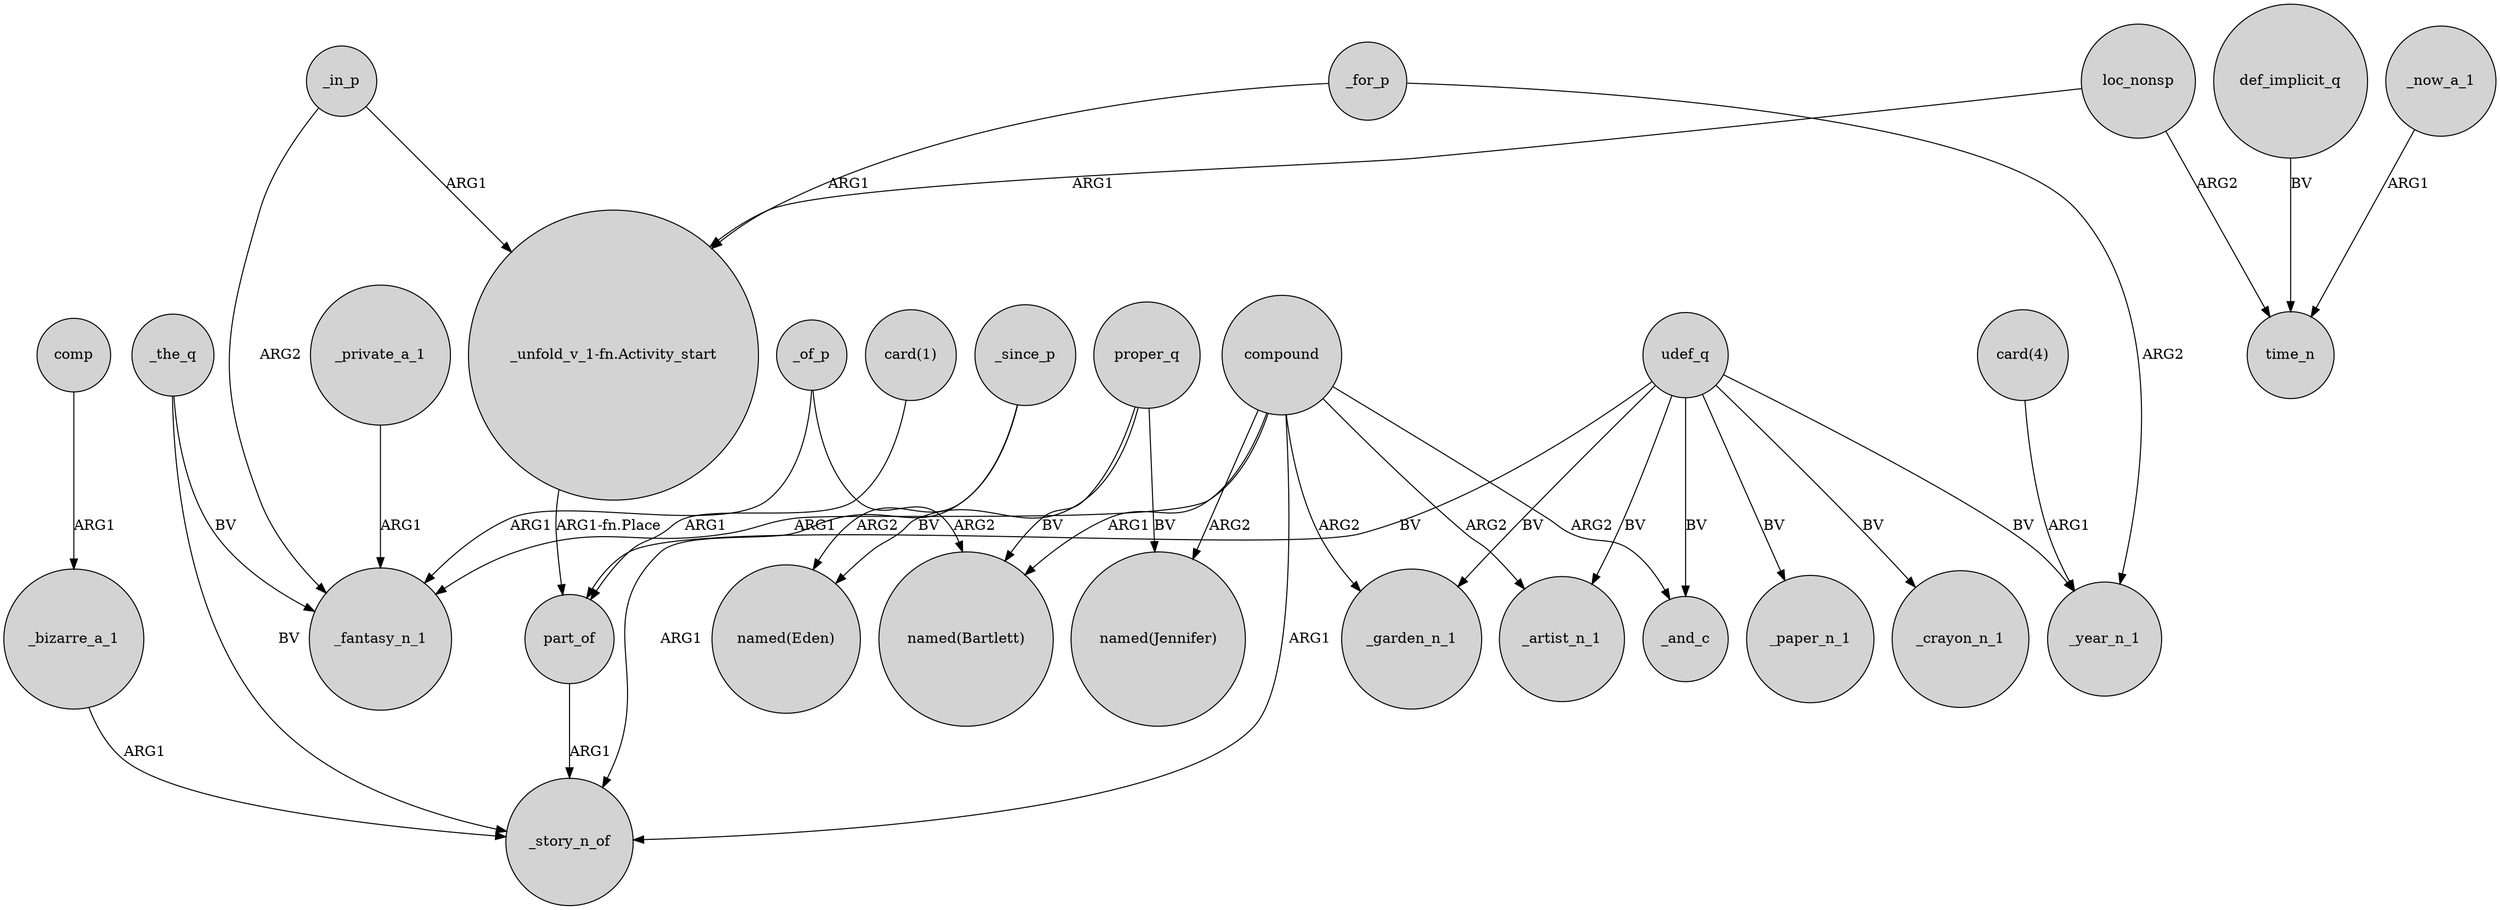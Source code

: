 digraph {
	node [shape=circle style=filled]
	loc_nonsp -> "_unfold_v_1-fn.Activity_start" [label=ARG1]
	_bizarre_a_1 -> _story_n_of [label=ARG1]
	_the_q -> _story_n_of [label=BV]
	compound -> _fantasy_n_1 [label=ARG1]
	udef_q -> part_of [label=BV]
	udef_q -> _paper_n_1 [label=BV]
	compound -> "named(Bartlett)" [label=ARG1]
	_in_p -> "_unfold_v_1-fn.Activity_start" [label=ARG1]
	udef_q -> _artist_n_1 [label=BV]
	"card(4)" -> _year_n_1 [label=ARG1]
	udef_q -> _and_c [label=BV]
	_of_p -> _fantasy_n_1 [label=ARG1]
	proper_q -> "named(Bartlett)" [label=BV]
	_since_p -> _story_n_of [label=ARG1]
	compound -> _and_c [label=ARG2]
	_now_a_1 -> time_n [label=ARG1]
	"card(1)" -> part_of [label=ARG1]
	_since_p -> "named(Eden)" [label=ARG2]
	_the_q -> _fantasy_n_1 [label=BV]
	part_of -> _story_n_of [label=ARG1]
	"_unfold_v_1-fn.Activity_start" -> part_of [label="ARG1-fn.Place"]
	udef_q -> _garden_n_1 [label=BV]
	_for_p -> "_unfold_v_1-fn.Activity_start" [label=ARG1]
	compound -> "named(Jennifer)" [label=ARG2]
	proper_q -> "named(Eden)" [label=BV]
	compound -> _artist_n_1 [label=ARG2]
	_of_p -> "named(Bartlett)" [label=ARG2]
	comp -> _bizarre_a_1 [label=ARG1]
	udef_q -> _year_n_1 [label=BV]
	udef_q -> _crayon_n_1 [label=BV]
	loc_nonsp -> time_n [label=ARG2]
	_for_p -> _year_n_1 [label=ARG2]
	proper_q -> "named(Jennifer)" [label=BV]
	compound -> _garden_n_1 [label=ARG2]
	compound -> _story_n_of [label=ARG1]
	_in_p -> _fantasy_n_1 [label=ARG2]
	def_implicit_q -> time_n [label=BV]
	_private_a_1 -> _fantasy_n_1 [label=ARG1]
}
